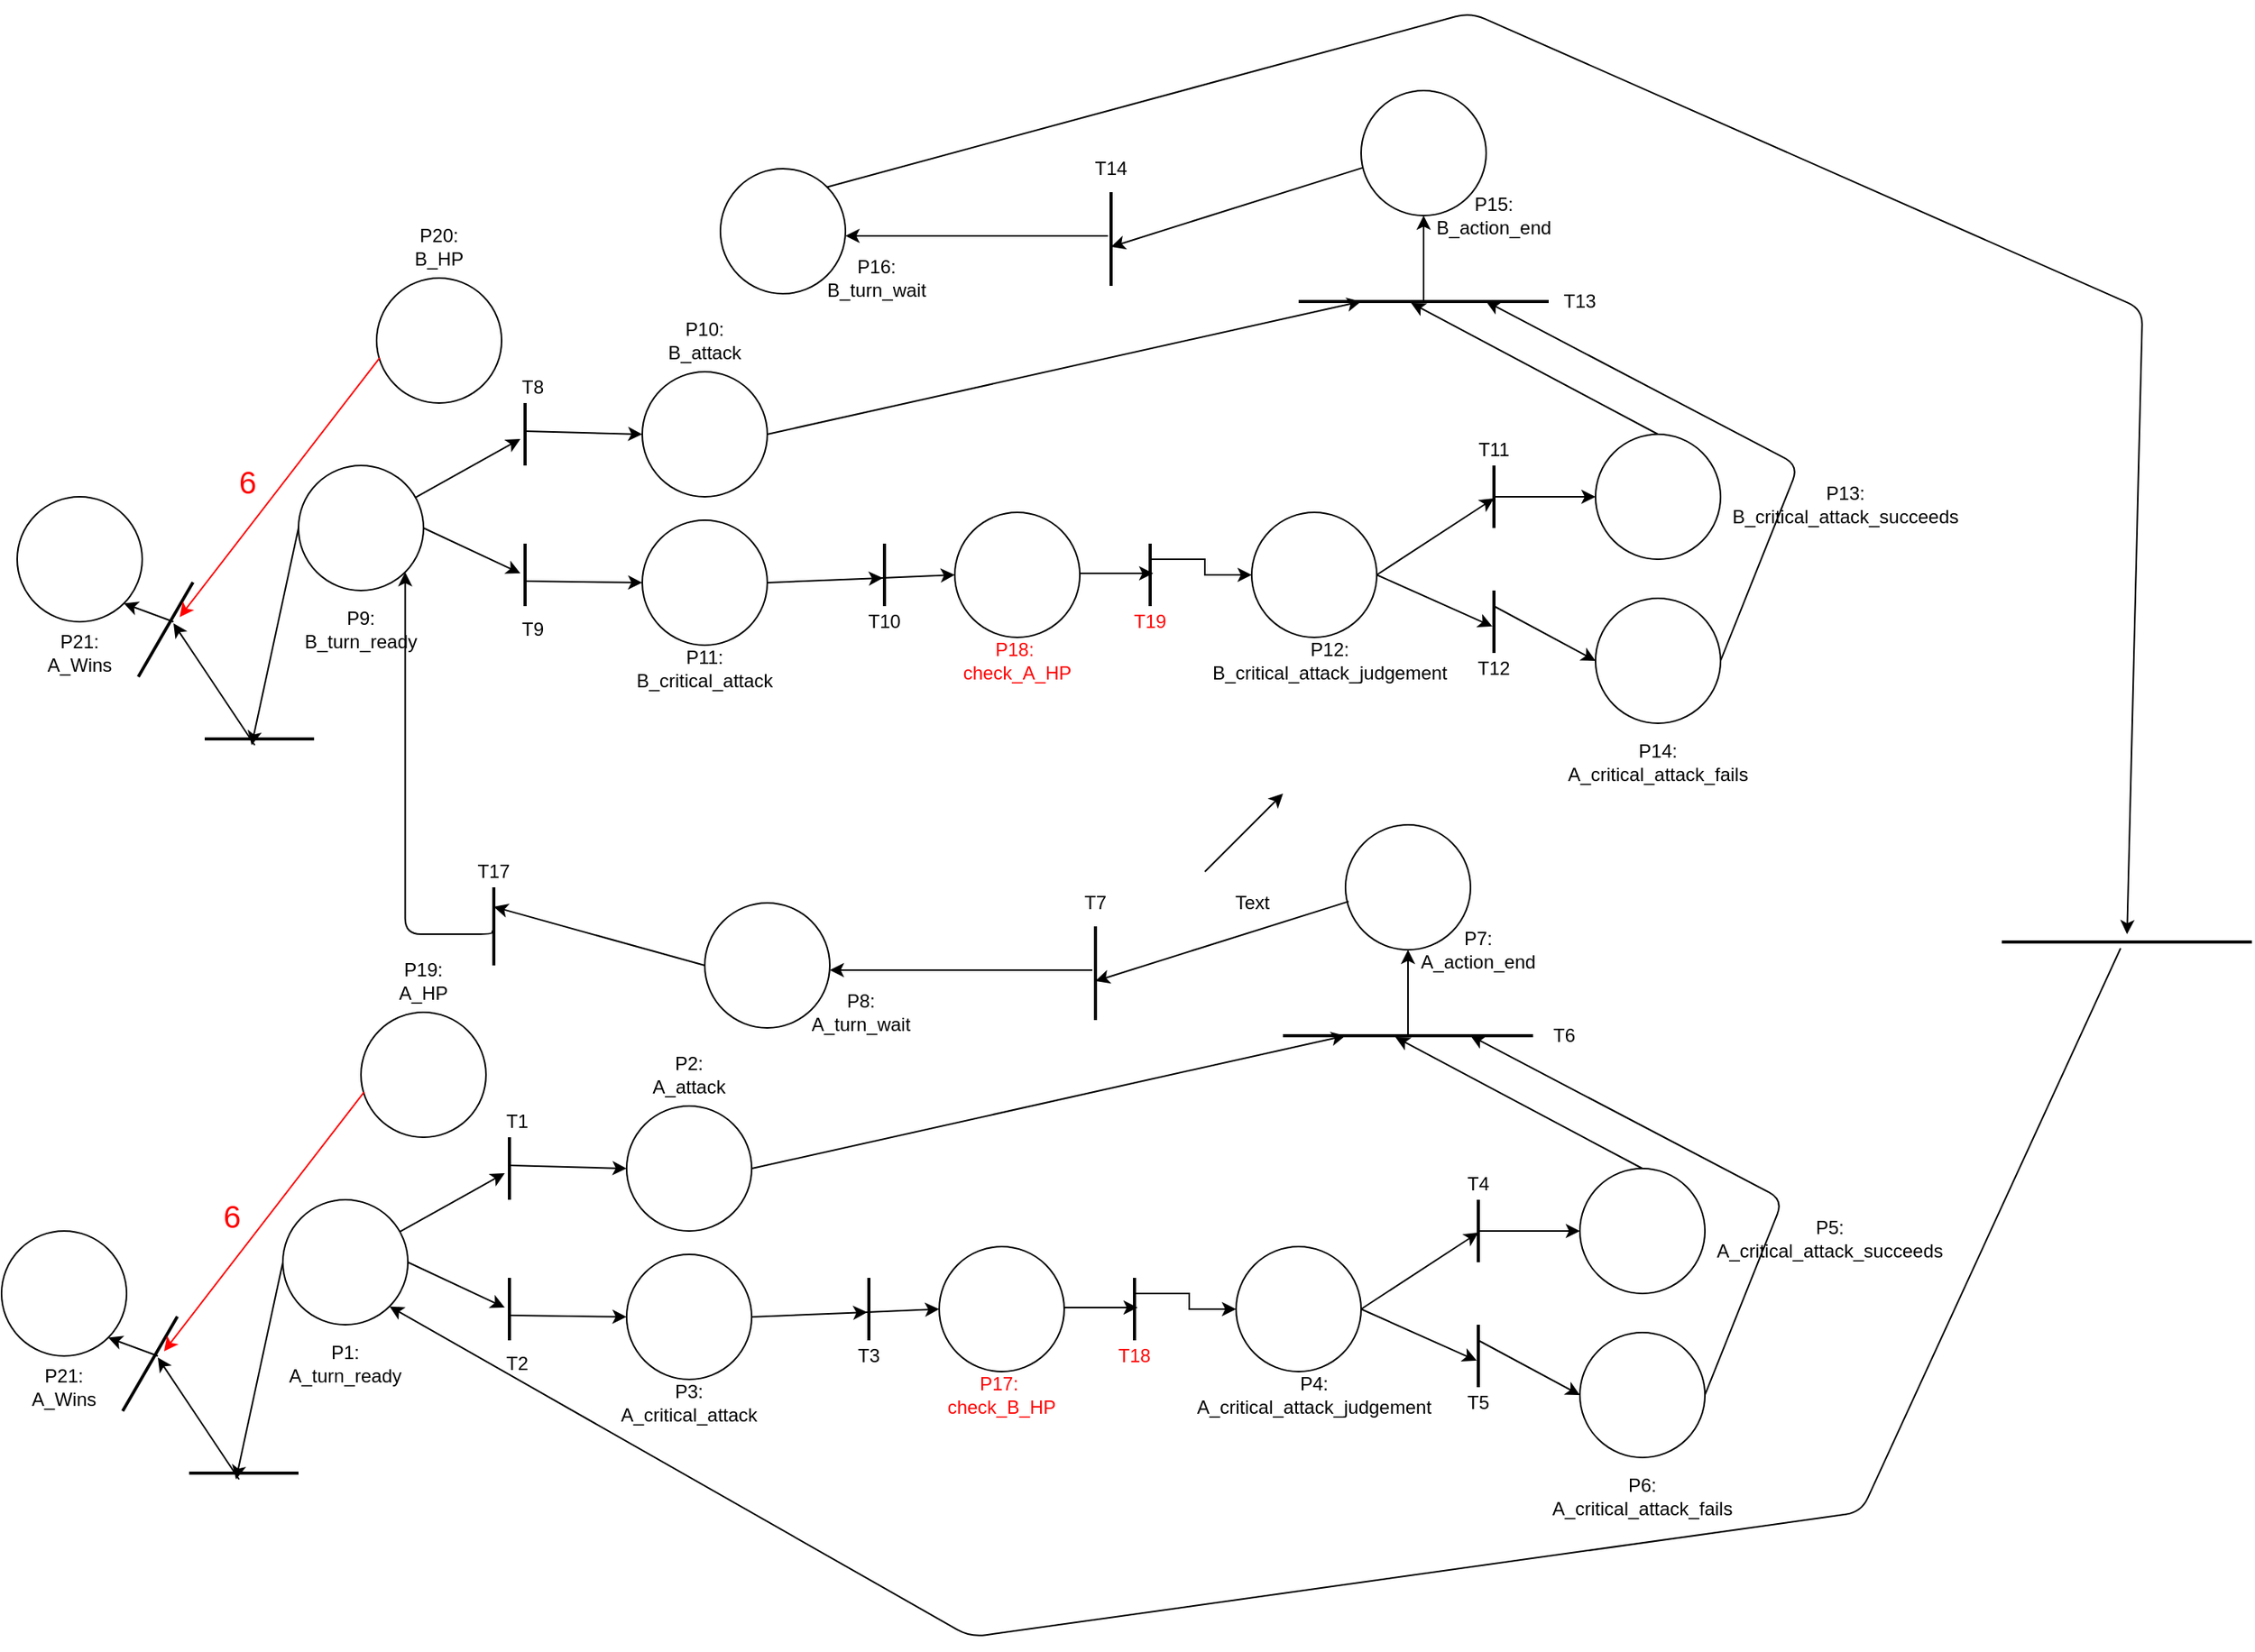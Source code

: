 <mxfile version="14.4.8" type="github">
  <diagram id="hrapu5nMpfRwX1OLdvwb" name="Page-1">
    <mxGraphModel dx="1992" dy="1326" grid="1" gridSize="10" guides="1" tooltips="1" connect="1" arrows="1" fold="1" page="1" pageScale="1" pageWidth="2339" pageHeight="3300" math="0" shadow="0">
      <root>
        <mxCell id="0" />
        <mxCell id="1" parent="0" />
        <mxCell id="FcauZY5X2lJRklO2oorI-25" value="" style="ellipse;whiteSpace=wrap;html=1;aspect=fixed;" vertex="1" parent="1">
          <mxGeometry x="200" y="780" width="80" height="80" as="geometry" />
        </mxCell>
        <mxCell id="FcauZY5X2lJRklO2oorI-29" value="" style="endArrow=classic;html=1;entryX=0.575;entryY=0.8;entryDx=0;entryDy=0;entryPerimeter=0;" edge="1" parent="1" source="FcauZY5X2lJRklO2oorI-25">
          <mxGeometry width="50" height="50" relative="1" as="geometry">
            <mxPoint x="420" y="850" as="sourcePoint" />
            <mxPoint x="342" y="763" as="targetPoint" />
          </mxGeometry>
        </mxCell>
        <mxCell id="FcauZY5X2lJRklO2oorI-31" value="" style="line;strokeWidth=2;direction=south;html=1;" vertex="1" parent="1">
          <mxGeometry x="340" y="830" width="10" height="40" as="geometry" />
        </mxCell>
        <mxCell id="FcauZY5X2lJRklO2oorI-32" value="" style="endArrow=classic;html=1;exitX=1;exitY=0.5;exitDx=0;exitDy=0;entryX=0.475;entryY=0.8;entryDx=0;entryDy=0;entryPerimeter=0;" edge="1" parent="1" source="FcauZY5X2lJRklO2oorI-25" target="FcauZY5X2lJRklO2oorI-31">
          <mxGeometry width="50" height="50" relative="1" as="geometry">
            <mxPoint x="420" y="850" as="sourcePoint" />
            <mxPoint x="470" y="800" as="targetPoint" />
          </mxGeometry>
        </mxCell>
        <mxCell id="FcauZY5X2lJRklO2oorI-35" value="" style="endArrow=classic;html=1;exitX=0;exitY=0.5;exitDx=0;exitDy=0;entryX=0.429;entryY=0.9;entryDx=0;entryDy=0;entryPerimeter=0;" edge="1" parent="1" source="FcauZY5X2lJRklO2oorI-25" target="FcauZY5X2lJRklO2oorI-36">
          <mxGeometry width="50" height="50" relative="1" as="geometry">
            <mxPoint x="280" y="850" as="sourcePoint" />
            <mxPoint x="120" y="920" as="targetPoint" />
          </mxGeometry>
        </mxCell>
        <mxCell id="FcauZY5X2lJRklO2oorI-36" value="" style="line;strokeWidth=2;html=1;" vertex="1" parent="1">
          <mxGeometry x="140" y="950" width="70" height="10" as="geometry" />
        </mxCell>
        <mxCell id="FcauZY5X2lJRklO2oorI-39" value="" style="line;strokeWidth=2;direction=south;html=1;" vertex="1" parent="1">
          <mxGeometry x="340" y="740" width="10" height="40" as="geometry" />
        </mxCell>
        <mxCell id="FcauZY5X2lJRklO2oorI-40" value="" style="ellipse;whiteSpace=wrap;html=1;aspect=fixed;" vertex="1" parent="1">
          <mxGeometry x="20" y="800" width="80" height="80" as="geometry" />
        </mxCell>
        <mxCell id="FcauZY5X2lJRklO2oorI-45" value="" style="line;strokeWidth=2;direction=south;html=1;rotation=30;" vertex="1" parent="1">
          <mxGeometry x="110" y="850" width="10" height="70" as="geometry" />
        </mxCell>
        <mxCell id="FcauZY5X2lJRklO2oorI-47" value="" style="endArrow=classic;html=1;entryX=0.415;entryY=0.267;entryDx=0;entryDy=0;entryPerimeter=0;exitX=0.457;exitY=0.9;exitDx=0;exitDy=0;exitPerimeter=0;" edge="1" parent="1" source="FcauZY5X2lJRklO2oorI-36" target="FcauZY5X2lJRklO2oorI-45">
          <mxGeometry width="50" height="50" relative="1" as="geometry">
            <mxPoint x="280" y="850" as="sourcePoint" />
            <mxPoint x="330" y="800" as="targetPoint" />
          </mxGeometry>
        </mxCell>
        <mxCell id="FcauZY5X2lJRklO2oorI-48" value="" style="endArrow=classic;html=1;entryX=1;entryY=1;entryDx=0;entryDy=0;" edge="1" parent="1" target="FcauZY5X2lJRklO2oorI-40">
          <mxGeometry width="50" height="50" relative="1" as="geometry">
            <mxPoint x="120" y="880" as="sourcePoint" />
            <mxPoint x="330" y="800" as="targetPoint" />
          </mxGeometry>
        </mxCell>
        <mxCell id="FcauZY5X2lJRklO2oorI-49" value="" style="ellipse;whiteSpace=wrap;html=1;aspect=fixed;" vertex="1" parent="1">
          <mxGeometry x="250" y="660" width="80" height="80" as="geometry" />
        </mxCell>
        <mxCell id="FcauZY5X2lJRklO2oorI-55" value="T2" style="text;html=1;strokeColor=none;fillColor=none;align=center;verticalAlign=middle;whiteSpace=wrap;rounded=0;" vertex="1" parent="1">
          <mxGeometry x="330" y="875" width="40" height="20" as="geometry" />
        </mxCell>
        <mxCell id="FcauZY5X2lJRklO2oorI-56" value="T1" style="text;html=1;strokeColor=none;fillColor=none;align=center;verticalAlign=middle;whiteSpace=wrap;rounded=0;" vertex="1" parent="1">
          <mxGeometry x="330" y="720" width="40" height="20" as="geometry" />
        </mxCell>
        <mxCell id="FcauZY5X2lJRklO2oorI-57" value="" style="endArrow=classic;html=1;entryX=0.337;entryY=0.121;entryDx=0;entryDy=0;entryPerimeter=0;exitX=0.025;exitY=0.638;exitDx=0;exitDy=0;exitPerimeter=0;fillColor=#f8cecc;strokeColor=#FF0000;" edge="1" parent="1" source="FcauZY5X2lJRklO2oorI-49" target="FcauZY5X2lJRklO2oorI-45">
          <mxGeometry width="50" height="50" relative="1" as="geometry">
            <mxPoint x="500" y="850" as="sourcePoint" />
            <mxPoint x="550" y="800" as="targetPoint" />
          </mxGeometry>
        </mxCell>
        <mxCell id="FcauZY5X2lJRklO2oorI-58" value="P1: A_turn_ready&lt;br&gt;" style="text;html=1;strokeColor=none;fillColor=none;align=center;verticalAlign=middle;whiteSpace=wrap;rounded=0;" vertex="1" parent="1">
          <mxGeometry x="220" y="875" width="40" height="20" as="geometry" />
        </mxCell>
        <mxCell id="FcauZY5X2lJRklO2oorI-59" value="P19: A_HP" style="text;html=1;strokeColor=none;fillColor=none;align=center;verticalAlign=middle;whiteSpace=wrap;rounded=0;" vertex="1" parent="1">
          <mxGeometry x="270" y="630" width="40" height="20" as="geometry" />
        </mxCell>
        <mxCell id="FcauZY5X2lJRklO2oorI-60" value="P21: A_Wins" style="text;html=1;strokeColor=none;fillColor=none;align=center;verticalAlign=middle;whiteSpace=wrap;rounded=0;" vertex="1" parent="1">
          <mxGeometry x="40" y="890" width="40" height="20" as="geometry" />
        </mxCell>
        <mxCell id="FcauZY5X2lJRklO2oorI-61" value="&lt;font&gt;&lt;font style=&quot;font-size: 20px&quot; color=&quot;#ff0000&quot;&gt;6&lt;/font&gt;&lt;br&gt;&lt;/font&gt;" style="text;html=1;strokeColor=none;fillColor=none;align=center;verticalAlign=middle;whiteSpace=wrap;rounded=0;" vertex="1" parent="1">
          <mxGeometry x="125" y="770" width="85" height="40" as="geometry" />
        </mxCell>
        <mxCell id="FcauZY5X2lJRklO2oorI-63" value="" style="ellipse;whiteSpace=wrap;html=1;aspect=fixed;" vertex="1" parent="1">
          <mxGeometry x="420" y="720" width="80" height="80" as="geometry" />
        </mxCell>
        <mxCell id="FcauZY5X2lJRklO2oorI-64" value="" style="endArrow=classic;html=1;exitX=0.45;exitY=0.5;exitDx=0;exitDy=0;exitPerimeter=0;entryX=0;entryY=0.5;entryDx=0;entryDy=0;" edge="1" parent="1" source="FcauZY5X2lJRklO2oorI-39" target="FcauZY5X2lJRklO2oorI-63">
          <mxGeometry width="50" height="50" relative="1" as="geometry">
            <mxPoint x="450" y="800" as="sourcePoint" />
            <mxPoint x="500" y="750" as="targetPoint" />
          </mxGeometry>
        </mxCell>
        <mxCell id="FcauZY5X2lJRklO2oorI-65" value="P2: A_attack" style="text;html=1;strokeColor=none;fillColor=none;align=center;verticalAlign=middle;whiteSpace=wrap;rounded=0;" vertex="1" parent="1">
          <mxGeometry x="440" y="690" width="40" height="20" as="geometry" />
        </mxCell>
        <mxCell id="FcauZY5X2lJRklO2oorI-66" value="" style="endArrow=classic;html=1;strokeColor=#000000;exitX=0.6;exitY=0.5;exitDx=0;exitDy=0;exitPerimeter=0;entryX=0;entryY=0.5;entryDx=0;entryDy=0;" edge="1" parent="1" source="FcauZY5X2lJRklO2oorI-31" target="FcauZY5X2lJRklO2oorI-68">
          <mxGeometry width="50" height="50" relative="1" as="geometry">
            <mxPoint x="349" y="853" as="sourcePoint" />
            <mxPoint x="450" y="853" as="targetPoint" />
          </mxGeometry>
        </mxCell>
        <mxCell id="FcauZY5X2lJRklO2oorI-68" value="" style="ellipse;whiteSpace=wrap;html=1;aspect=fixed;" vertex="1" parent="1">
          <mxGeometry x="420" y="815" width="80" height="80" as="geometry" />
        </mxCell>
        <mxCell id="FcauZY5X2lJRklO2oorI-69" value="P3: A_critical_attack" style="text;html=1;strokeColor=none;fillColor=none;align=center;verticalAlign=middle;whiteSpace=wrap;rounded=0;" vertex="1" parent="1">
          <mxGeometry x="440" y="900" width="40" height="20" as="geometry" />
        </mxCell>
        <mxCell id="FcauZY5X2lJRklO2oorI-70" value="" style="line;strokeWidth=2;direction=south;html=1;" vertex="1" parent="1">
          <mxGeometry x="570" y="830" width="10" height="40" as="geometry" />
        </mxCell>
        <mxCell id="FcauZY5X2lJRklO2oorI-79" style="edgeStyle=orthogonalEdgeStyle;rounded=0;orthogonalLoop=1;jettySize=auto;html=1;entryX=0;entryY=0.5;entryDx=0;entryDy=0;strokeColor=#000000;exitX=0.25;exitY=0.5;exitDx=0;exitDy=0;exitPerimeter=0;" edge="1" parent="1" source="FcauZY5X2lJRklO2oorI-71" target="FcauZY5X2lJRklO2oorI-83">
          <mxGeometry relative="1" as="geometry">
            <mxPoint x="748" y="852" as="sourcePoint" />
            <mxPoint x="804" y="852" as="targetPoint" />
          </mxGeometry>
        </mxCell>
        <mxCell id="FcauZY5X2lJRklO2oorI-71" value="" style="line;strokeWidth=2;direction=south;html=1;" vertex="1" parent="1">
          <mxGeometry x="740" y="830" width="10" height="40" as="geometry" />
        </mxCell>
        <mxCell id="FcauZY5X2lJRklO2oorI-73" value="" style="endArrow=classic;html=1;strokeColor=#000000;exitX=1;exitY=0.5;exitDx=0;exitDy=0;entryX=0.55;entryY=0.6;entryDx=0;entryDy=0;entryPerimeter=0;" edge="1" parent="1" source="FcauZY5X2lJRklO2oorI-68" target="FcauZY5X2lJRklO2oorI-70">
          <mxGeometry width="50" height="50" relative="1" as="geometry">
            <mxPoint x="355" y="864" as="sourcePoint" />
            <mxPoint x="577" y="850" as="targetPoint" />
          </mxGeometry>
        </mxCell>
        <mxCell id="FcauZY5X2lJRklO2oorI-74" value="T3" style="text;html=1;strokeColor=none;fillColor=none;align=center;verticalAlign=middle;whiteSpace=wrap;rounded=0;" vertex="1" parent="1">
          <mxGeometry x="555" y="870" width="40" height="20" as="geometry" />
        </mxCell>
        <mxCell id="FcauZY5X2lJRklO2oorI-75" value="" style="ellipse;whiteSpace=wrap;html=1;aspect=fixed;" vertex="1" parent="1">
          <mxGeometry x="620" y="810" width="80" height="80" as="geometry" />
        </mxCell>
        <mxCell id="FcauZY5X2lJRklO2oorI-76" value="" style="endArrow=classic;html=1;strokeColor=#000000;exitX=0.55;exitY=0.7;exitDx=0;exitDy=0;entryX=0;entryY=0.5;entryDx=0;entryDy=0;exitPerimeter=0;" edge="1" parent="1" source="FcauZY5X2lJRklO2oorI-70" target="FcauZY5X2lJRklO2oorI-75">
          <mxGeometry width="50" height="50" relative="1" as="geometry">
            <mxPoint x="510" y="865" as="sourcePoint" />
            <mxPoint x="584" y="862" as="targetPoint" />
          </mxGeometry>
        </mxCell>
        <mxCell id="FcauZY5X2lJRklO2oorI-77" value="" style="endArrow=classic;html=1;strokeColor=#000000;entryX=0.475;entryY=0.3;entryDx=0;entryDy=0;entryPerimeter=0;" edge="1" parent="1" target="FcauZY5X2lJRklO2oorI-71">
          <mxGeometry width="50" height="50" relative="1" as="geometry">
            <mxPoint x="700" y="849" as="sourcePoint" />
            <mxPoint x="620" y="860" as="targetPoint" />
          </mxGeometry>
        </mxCell>
        <mxCell id="FcauZY5X2lJRklO2oorI-81" value="&lt;font color=&quot;#ff0000&quot;&gt;T18&lt;/font&gt;" style="text;html=1;strokeColor=none;fillColor=none;align=center;verticalAlign=middle;whiteSpace=wrap;rounded=0;" vertex="1" parent="1">
          <mxGeometry x="725" y="870" width="40" height="20" as="geometry" />
        </mxCell>
        <mxCell id="FcauZY5X2lJRklO2oorI-82" value="&lt;font color=&quot;#ff0000&quot;&gt;P17:&amp;nbsp;&lt;br&gt;check_B_HP&lt;/font&gt;" style="text;html=1;strokeColor=none;fillColor=none;align=center;verticalAlign=middle;whiteSpace=wrap;rounded=0;" vertex="1" parent="1">
          <mxGeometry x="640" y="895" width="40" height="20" as="geometry" />
        </mxCell>
        <mxCell id="FcauZY5X2lJRklO2oorI-83" value="" style="ellipse;whiteSpace=wrap;html=1;aspect=fixed;" vertex="1" parent="1">
          <mxGeometry x="810" y="810" width="80" height="80" as="geometry" />
        </mxCell>
        <mxCell id="FcauZY5X2lJRklO2oorI-84" value="P4: A_critical_attack_judgement" style="text;html=1;strokeColor=none;fillColor=none;align=center;verticalAlign=middle;whiteSpace=wrap;rounded=0;" vertex="1" parent="1">
          <mxGeometry x="840" y="895" width="40" height="20" as="geometry" />
        </mxCell>
        <mxCell id="FcauZY5X2lJRklO2oorI-85" value="" style="ellipse;whiteSpace=wrap;html=1;aspect=fixed;" vertex="1" parent="1">
          <mxGeometry x="1030" y="865" width="80" height="80" as="geometry" />
        </mxCell>
        <mxCell id="FcauZY5X2lJRklO2oorI-86" value="" style="endArrow=classic;html=1;strokeColor=#000000;exitX=1;exitY=0.5;exitDx=0;exitDy=0;entryX=0.525;entryY=0.5;entryDx=0;entryDy=0;entryPerimeter=0;" edge="1" parent="1" source="FcauZY5X2lJRklO2oorI-83" target="FcauZY5X2lJRklO2oorI-89">
          <mxGeometry width="50" height="50" relative="1" as="geometry">
            <mxPoint x="950" y="740" as="sourcePoint" />
            <mxPoint x="960" y="800" as="targetPoint" />
          </mxGeometry>
        </mxCell>
        <mxCell id="FcauZY5X2lJRklO2oorI-87" value="" style="endArrow=classic;html=1;strokeColor=#000000;exitX=1;exitY=0.5;exitDx=0;exitDy=0;entryX=0.575;entryY=0.6;entryDx=0;entryDy=0;entryPerimeter=0;" edge="1" parent="1" source="FcauZY5X2lJRklO2oorI-83" target="FcauZY5X2lJRklO2oorI-90">
          <mxGeometry width="50" height="50" relative="1" as="geometry">
            <mxPoint x="900" y="860" as="sourcePoint" />
            <mxPoint x="960" y="880" as="targetPoint" />
          </mxGeometry>
        </mxCell>
        <mxCell id="FcauZY5X2lJRklO2oorI-88" value="" style="ellipse;whiteSpace=wrap;html=1;aspect=fixed;" vertex="1" parent="1">
          <mxGeometry x="1030" y="760" width="80" height="80" as="geometry" />
        </mxCell>
        <mxCell id="FcauZY5X2lJRklO2oorI-89" value="" style="line;strokeWidth=2;direction=south;html=1;" vertex="1" parent="1">
          <mxGeometry x="960" y="780" width="10" height="40" as="geometry" />
        </mxCell>
        <mxCell id="FcauZY5X2lJRklO2oorI-90" value="" style="line;strokeWidth=2;direction=south;html=1;" vertex="1" parent="1">
          <mxGeometry x="960" y="860" width="10" height="40" as="geometry" />
        </mxCell>
        <mxCell id="FcauZY5X2lJRklO2oorI-91" value="T5" style="text;html=1;strokeColor=none;fillColor=none;align=center;verticalAlign=middle;whiteSpace=wrap;rounded=0;" vertex="1" parent="1">
          <mxGeometry x="945" y="900" width="40" height="20" as="geometry" />
        </mxCell>
        <mxCell id="FcauZY5X2lJRklO2oorI-92" value="T4" style="text;html=1;strokeColor=none;fillColor=none;align=center;verticalAlign=middle;whiteSpace=wrap;rounded=0;" vertex="1" parent="1">
          <mxGeometry x="945" y="760" width="40" height="20" as="geometry" />
        </mxCell>
        <mxCell id="FcauZY5X2lJRklO2oorI-93" value="" style="endArrow=classic;html=1;strokeColor=#000000;entryX=0;entryY=0.5;entryDx=0;entryDy=0;exitX=0.5;exitY=0.6;exitDx=0;exitDy=0;exitPerimeter=0;" edge="1" parent="1" source="FcauZY5X2lJRklO2oorI-89" target="FcauZY5X2lJRklO2oorI-88">
          <mxGeometry width="50" height="50" relative="1" as="geometry">
            <mxPoint x="967" y="800" as="sourcePoint" />
            <mxPoint x="975" y="811" as="targetPoint" />
          </mxGeometry>
        </mxCell>
        <mxCell id="FcauZY5X2lJRklO2oorI-94" value="" style="endArrow=classic;html=1;strokeColor=#000000;entryX=0;entryY=0.5;entryDx=0;entryDy=0;exitX=0.25;exitY=0.5;exitDx=0;exitDy=0;exitPerimeter=0;" edge="1" parent="1" source="FcauZY5X2lJRklO2oorI-90" target="FcauZY5X2lJRklO2oorI-85">
          <mxGeometry width="50" height="50" relative="1" as="geometry">
            <mxPoint x="974" y="810" as="sourcePoint" />
            <mxPoint x="1040" y="810" as="targetPoint" />
          </mxGeometry>
        </mxCell>
        <mxCell id="FcauZY5X2lJRklO2oorI-96" value="P5: A_critical_attack_succeeds&lt;br&gt;" style="text;html=1;strokeColor=none;fillColor=none;align=center;verticalAlign=middle;whiteSpace=wrap;rounded=0;" vertex="1" parent="1">
          <mxGeometry x="1170" y="795" width="40" height="20" as="geometry" />
        </mxCell>
        <mxCell id="FcauZY5X2lJRklO2oorI-97" value="P6: A_critical_attack_fails" style="text;html=1;strokeColor=none;fillColor=none;align=center;verticalAlign=middle;whiteSpace=wrap;rounded=0;" vertex="1" parent="1">
          <mxGeometry x="1050" y="960" width="40" height="20" as="geometry" />
        </mxCell>
        <mxCell id="FcauZY5X2lJRklO2oorI-98" value="" style="endArrow=classic;html=1;strokeColor=#000000;exitX=1;exitY=0.5;exitDx=0;exitDy=0;entryX=0.25;entryY=0.5;entryDx=0;entryDy=0;entryPerimeter=0;" edge="1" parent="1" source="FcauZY5X2lJRklO2oorI-63" target="FcauZY5X2lJRklO2oorI-104">
          <mxGeometry width="50" height="50" relative="1" as="geometry">
            <mxPoint x="730" y="750" as="sourcePoint" />
            <mxPoint x="880" y="680" as="targetPoint" />
          </mxGeometry>
        </mxCell>
        <mxCell id="FcauZY5X2lJRklO2oorI-101" value="" style="endArrow=classic;html=1;strokeColor=#000000;exitX=0.5;exitY=0;exitDx=0;exitDy=0;entryX=0.45;entryY=0.6;entryDx=0;entryDy=0;entryPerimeter=0;" edge="1" parent="1" source="FcauZY5X2lJRklO2oorI-88" target="FcauZY5X2lJRklO2oorI-104">
          <mxGeometry width="50" height="50" relative="1" as="geometry">
            <mxPoint x="1010" y="660" as="sourcePoint" />
            <mxPoint x="890" y="680" as="targetPoint" />
          </mxGeometry>
        </mxCell>
        <mxCell id="FcauZY5X2lJRklO2oorI-103" value="" style="endArrow=classic;html=1;strokeColor=#000000;exitX=1;exitY=0.5;exitDx=0;exitDy=0;entryX=0.75;entryY=0.5;entryDx=0;entryDy=0;entryPerimeter=0;" edge="1" parent="1" source="FcauZY5X2lJRklO2oorI-85" target="FcauZY5X2lJRklO2oorI-104">
          <mxGeometry width="50" height="50" relative="1" as="geometry">
            <mxPoint x="1010" y="660" as="sourcePoint" />
            <mxPoint x="960" y="680" as="targetPoint" />
            <Array as="points">
              <mxPoint x="1160" y="780" />
            </Array>
          </mxGeometry>
        </mxCell>
        <mxCell id="FcauZY5X2lJRklO2oorI-104" value="" style="line;strokeWidth=2;html=1;" vertex="1" parent="1">
          <mxGeometry x="840" y="670" width="160" height="10" as="geometry" />
        </mxCell>
        <mxCell id="FcauZY5X2lJRklO2oorI-105" value="T6" style="text;html=1;strokeColor=none;fillColor=none;align=center;verticalAlign=middle;whiteSpace=wrap;rounded=0;" vertex="1" parent="1">
          <mxGeometry x="1000" y="665" width="40" height="20" as="geometry" />
        </mxCell>
        <mxCell id="FcauZY5X2lJRklO2oorI-106" value="" style="edgeStyle=elbowEdgeStyle;elbow=vertical;endArrow=classic;html=1;strokeColor=#000000;exitX=0.5;exitY=0.5;exitDx=0;exitDy=0;exitPerimeter=0;entryX=0.5;entryY=1;entryDx=0;entryDy=0;" edge="1" parent="1" source="FcauZY5X2lJRklO2oorI-104" target="FcauZY5X2lJRklO2oorI-108">
          <mxGeometry width="50" height="50" relative="1" as="geometry">
            <mxPoint x="920" y="665" as="sourcePoint" />
            <mxPoint x="860" y="603" as="targetPoint" />
          </mxGeometry>
        </mxCell>
        <mxCell id="FcauZY5X2lJRklO2oorI-108" value="" style="ellipse;whiteSpace=wrap;html=1;aspect=fixed;" vertex="1" parent="1">
          <mxGeometry x="880" y="540" width="80" height="80" as="geometry" />
        </mxCell>
        <mxCell id="FcauZY5X2lJRklO2oorI-109" value="P7: A_action_end&lt;br&gt;" style="text;html=1;strokeColor=none;fillColor=none;align=center;verticalAlign=middle;whiteSpace=wrap;rounded=0;" vertex="1" parent="1">
          <mxGeometry x="945" y="610" width="40" height="20" as="geometry" />
        </mxCell>
        <mxCell id="FcauZY5X2lJRklO2oorI-112" value="" style="endArrow=classic;html=1;strokeColor=#000000;exitX=0.025;exitY=0.613;exitDx=0;exitDy=0;exitPerimeter=0;" edge="1" parent="1" source="FcauZY5X2lJRklO2oorI-108">
          <mxGeometry width="50" height="50" relative="1" as="geometry">
            <mxPoint x="510" y="770" as="sourcePoint" />
            <mxPoint x="720" y="640" as="targetPoint" />
          </mxGeometry>
        </mxCell>
        <mxCell id="FcauZY5X2lJRklO2oorI-113" value="" style="line;strokeWidth=2;html=1;rotation=-90;" vertex="1" parent="1">
          <mxGeometry x="690" y="630" width="60" height="10" as="geometry" />
        </mxCell>
        <mxCell id="FcauZY5X2lJRklO2oorI-114" value="T7" style="text;html=1;strokeColor=none;fillColor=none;align=center;verticalAlign=middle;whiteSpace=wrap;rounded=0;" vertex="1" parent="1">
          <mxGeometry x="700" y="580" width="40" height="20" as="geometry" />
        </mxCell>
        <mxCell id="FcauZY5X2lJRklO2oorI-116" value="" style="endArrow=classic;html=1;strokeColor=#000000;exitX=0.533;exitY=0.3;exitDx=0;exitDy=0;exitPerimeter=0;" edge="1" parent="1" source="FcauZY5X2lJRklO2oorI-113">
          <mxGeometry width="50" height="50" relative="1" as="geometry">
            <mxPoint x="892" y="599.04" as="sourcePoint" />
            <mxPoint x="550" y="633" as="targetPoint" />
          </mxGeometry>
        </mxCell>
        <mxCell id="FcauZY5X2lJRklO2oorI-117" value="" style="ellipse;whiteSpace=wrap;html=1;aspect=fixed;" vertex="1" parent="1">
          <mxGeometry x="470" y="590" width="80" height="80" as="geometry" />
        </mxCell>
        <mxCell id="FcauZY5X2lJRklO2oorI-118" value="P8: A_turn_wait" style="text;html=1;strokeColor=none;fillColor=none;align=center;verticalAlign=middle;whiteSpace=wrap;rounded=0;" vertex="1" parent="1">
          <mxGeometry x="550" y="650" width="40" height="20" as="geometry" />
        </mxCell>
        <mxCell id="FcauZY5X2lJRklO2oorI-119" value="" style="ellipse;whiteSpace=wrap;html=1;aspect=fixed;" vertex="1" parent="1">
          <mxGeometry x="210" y="310" width="80" height="80" as="geometry" />
        </mxCell>
        <mxCell id="FcauZY5X2lJRklO2oorI-120" value="" style="endArrow=classic;html=1;entryX=0.575;entryY=0.8;entryDx=0;entryDy=0;entryPerimeter=0;" edge="1" parent="1" source="FcauZY5X2lJRklO2oorI-119">
          <mxGeometry width="50" height="50" relative="1" as="geometry">
            <mxPoint x="430" y="380" as="sourcePoint" />
            <mxPoint x="352" y="293" as="targetPoint" />
          </mxGeometry>
        </mxCell>
        <mxCell id="FcauZY5X2lJRklO2oorI-121" value="" style="line;strokeWidth=2;direction=south;html=1;" vertex="1" parent="1">
          <mxGeometry x="350" y="360" width="10" height="40" as="geometry" />
        </mxCell>
        <mxCell id="FcauZY5X2lJRklO2oorI-122" value="" style="endArrow=classic;html=1;exitX=1;exitY=0.5;exitDx=0;exitDy=0;entryX=0.475;entryY=0.8;entryDx=0;entryDy=0;entryPerimeter=0;" edge="1" parent="1" source="FcauZY5X2lJRklO2oorI-119" target="FcauZY5X2lJRklO2oorI-121">
          <mxGeometry width="50" height="50" relative="1" as="geometry">
            <mxPoint x="430" y="380" as="sourcePoint" />
            <mxPoint x="480" y="330" as="targetPoint" />
          </mxGeometry>
        </mxCell>
        <mxCell id="FcauZY5X2lJRklO2oorI-123" value="" style="endArrow=classic;html=1;exitX=0;exitY=0.5;exitDx=0;exitDy=0;entryX=0.429;entryY=0.9;entryDx=0;entryDy=0;entryPerimeter=0;" edge="1" parent="1" source="FcauZY5X2lJRklO2oorI-119" target="FcauZY5X2lJRklO2oorI-124">
          <mxGeometry width="50" height="50" relative="1" as="geometry">
            <mxPoint x="290" y="380" as="sourcePoint" />
            <mxPoint x="130" y="450" as="targetPoint" />
          </mxGeometry>
        </mxCell>
        <mxCell id="FcauZY5X2lJRklO2oorI-124" value="" style="line;strokeWidth=2;html=1;" vertex="1" parent="1">
          <mxGeometry x="150" y="480" width="70" height="10" as="geometry" />
        </mxCell>
        <mxCell id="FcauZY5X2lJRklO2oorI-125" value="" style="line;strokeWidth=2;direction=south;html=1;" vertex="1" parent="1">
          <mxGeometry x="350" y="270" width="10" height="40" as="geometry" />
        </mxCell>
        <mxCell id="FcauZY5X2lJRklO2oorI-126" value="" style="ellipse;whiteSpace=wrap;html=1;aspect=fixed;" vertex="1" parent="1">
          <mxGeometry x="30" y="330" width="80" height="80" as="geometry" />
        </mxCell>
        <mxCell id="FcauZY5X2lJRklO2oorI-127" value="" style="line;strokeWidth=2;direction=south;html=1;rotation=30;" vertex="1" parent="1">
          <mxGeometry x="120" y="380" width="10" height="70" as="geometry" />
        </mxCell>
        <mxCell id="FcauZY5X2lJRklO2oorI-128" value="" style="endArrow=classic;html=1;entryX=0.415;entryY=0.267;entryDx=0;entryDy=0;entryPerimeter=0;exitX=0.457;exitY=0.9;exitDx=0;exitDy=0;exitPerimeter=0;" edge="1" parent="1" source="FcauZY5X2lJRklO2oorI-124" target="FcauZY5X2lJRklO2oorI-127">
          <mxGeometry width="50" height="50" relative="1" as="geometry">
            <mxPoint x="290" y="380" as="sourcePoint" />
            <mxPoint x="340" y="330" as="targetPoint" />
          </mxGeometry>
        </mxCell>
        <mxCell id="FcauZY5X2lJRklO2oorI-129" value="" style="endArrow=classic;html=1;entryX=1;entryY=1;entryDx=0;entryDy=0;" edge="1" parent="1" target="FcauZY5X2lJRklO2oorI-126">
          <mxGeometry width="50" height="50" relative="1" as="geometry">
            <mxPoint x="130" y="410" as="sourcePoint" />
            <mxPoint x="340" y="330" as="targetPoint" />
          </mxGeometry>
        </mxCell>
        <mxCell id="FcauZY5X2lJRklO2oorI-130" value="" style="ellipse;whiteSpace=wrap;html=1;aspect=fixed;" vertex="1" parent="1">
          <mxGeometry x="260" y="190" width="80" height="80" as="geometry" />
        </mxCell>
        <mxCell id="FcauZY5X2lJRklO2oorI-131" value="T9" style="text;html=1;strokeColor=none;fillColor=none;align=center;verticalAlign=middle;whiteSpace=wrap;rounded=0;" vertex="1" parent="1">
          <mxGeometry x="340" y="405" width="40" height="20" as="geometry" />
        </mxCell>
        <mxCell id="FcauZY5X2lJRklO2oorI-132" value="T8" style="text;html=1;strokeColor=none;fillColor=none;align=center;verticalAlign=middle;whiteSpace=wrap;rounded=0;" vertex="1" parent="1">
          <mxGeometry x="340" y="250" width="40" height="20" as="geometry" />
        </mxCell>
        <mxCell id="FcauZY5X2lJRklO2oorI-133" value="" style="endArrow=classic;html=1;entryX=0.337;entryY=0.121;entryDx=0;entryDy=0;entryPerimeter=0;exitX=0.025;exitY=0.638;exitDx=0;exitDy=0;exitPerimeter=0;fillColor=#f8cecc;strokeColor=#FF0000;" edge="1" parent="1" source="FcauZY5X2lJRklO2oorI-130" target="FcauZY5X2lJRklO2oorI-127">
          <mxGeometry width="50" height="50" relative="1" as="geometry">
            <mxPoint x="510" y="380" as="sourcePoint" />
            <mxPoint x="560" y="330" as="targetPoint" />
          </mxGeometry>
        </mxCell>
        <mxCell id="FcauZY5X2lJRklO2oorI-134" value="P9: B_turn_ready" style="text;html=1;strokeColor=none;fillColor=none;align=center;verticalAlign=middle;whiteSpace=wrap;rounded=0;" vertex="1" parent="1">
          <mxGeometry x="230" y="405" width="40" height="20" as="geometry" />
        </mxCell>
        <mxCell id="FcauZY5X2lJRklO2oorI-135" value="P20: B_HP" style="text;html=1;strokeColor=none;fillColor=none;align=center;verticalAlign=middle;whiteSpace=wrap;rounded=0;" vertex="1" parent="1">
          <mxGeometry x="280" y="160" width="40" height="20" as="geometry" />
        </mxCell>
        <mxCell id="FcauZY5X2lJRklO2oorI-136" value="P21: A_Wins" style="text;html=1;strokeColor=none;fillColor=none;align=center;verticalAlign=middle;whiteSpace=wrap;rounded=0;" vertex="1" parent="1">
          <mxGeometry x="50" y="420" width="40" height="20" as="geometry" />
        </mxCell>
        <mxCell id="FcauZY5X2lJRklO2oorI-137" value="&lt;font&gt;&lt;font style=&quot;font-size: 20px&quot; color=&quot;#ff0000&quot;&gt;6&lt;/font&gt;&lt;br&gt;&lt;/font&gt;" style="text;html=1;strokeColor=none;fillColor=none;align=center;verticalAlign=middle;whiteSpace=wrap;rounded=0;" vertex="1" parent="1">
          <mxGeometry x="135" y="300" width="85" height="40" as="geometry" />
        </mxCell>
        <mxCell id="FcauZY5X2lJRklO2oorI-138" value="" style="ellipse;whiteSpace=wrap;html=1;aspect=fixed;" vertex="1" parent="1">
          <mxGeometry x="430" y="250" width="80" height="80" as="geometry" />
        </mxCell>
        <mxCell id="FcauZY5X2lJRklO2oorI-139" value="" style="endArrow=classic;html=1;exitX=0.45;exitY=0.5;exitDx=0;exitDy=0;exitPerimeter=0;entryX=0;entryY=0.5;entryDx=0;entryDy=0;" edge="1" parent="1" source="FcauZY5X2lJRklO2oorI-125" target="FcauZY5X2lJRklO2oorI-138">
          <mxGeometry width="50" height="50" relative="1" as="geometry">
            <mxPoint x="460" y="330" as="sourcePoint" />
            <mxPoint x="510" y="280" as="targetPoint" />
          </mxGeometry>
        </mxCell>
        <mxCell id="FcauZY5X2lJRklO2oorI-140" value="P10: B_attack" style="text;html=1;strokeColor=none;fillColor=none;align=center;verticalAlign=middle;whiteSpace=wrap;rounded=0;" vertex="1" parent="1">
          <mxGeometry x="450" y="220" width="40" height="20" as="geometry" />
        </mxCell>
        <mxCell id="FcauZY5X2lJRklO2oorI-141" value="" style="endArrow=classic;html=1;strokeColor=#000000;exitX=0.6;exitY=0.5;exitDx=0;exitDy=0;exitPerimeter=0;entryX=0;entryY=0.5;entryDx=0;entryDy=0;" edge="1" parent="1" source="FcauZY5X2lJRklO2oorI-121" target="FcauZY5X2lJRklO2oorI-142">
          <mxGeometry width="50" height="50" relative="1" as="geometry">
            <mxPoint x="359" y="383" as="sourcePoint" />
            <mxPoint x="460" y="383" as="targetPoint" />
          </mxGeometry>
        </mxCell>
        <mxCell id="FcauZY5X2lJRklO2oorI-142" value="" style="ellipse;whiteSpace=wrap;html=1;aspect=fixed;" vertex="1" parent="1">
          <mxGeometry x="430" y="345" width="80" height="80" as="geometry" />
        </mxCell>
        <mxCell id="FcauZY5X2lJRklO2oorI-143" value="P11: B_critical_attack" style="text;html=1;strokeColor=none;fillColor=none;align=center;verticalAlign=middle;whiteSpace=wrap;rounded=0;" vertex="1" parent="1">
          <mxGeometry x="450" y="430" width="40" height="20" as="geometry" />
        </mxCell>
        <mxCell id="FcauZY5X2lJRklO2oorI-144" value="" style="line;strokeWidth=2;direction=south;html=1;" vertex="1" parent="1">
          <mxGeometry x="580" y="360" width="10" height="40" as="geometry" />
        </mxCell>
        <mxCell id="FcauZY5X2lJRklO2oorI-145" style="edgeStyle=orthogonalEdgeStyle;rounded=0;orthogonalLoop=1;jettySize=auto;html=1;entryX=0;entryY=0.5;entryDx=0;entryDy=0;strokeColor=#000000;exitX=0.25;exitY=0.5;exitDx=0;exitDy=0;exitPerimeter=0;" edge="1" parent="1" source="FcauZY5X2lJRklO2oorI-146" target="FcauZY5X2lJRklO2oorI-154">
          <mxGeometry relative="1" as="geometry">
            <mxPoint x="758" y="382" as="sourcePoint" />
            <mxPoint x="814" y="382" as="targetPoint" />
          </mxGeometry>
        </mxCell>
        <mxCell id="FcauZY5X2lJRklO2oorI-146" value="" style="line;strokeWidth=2;direction=south;html=1;" vertex="1" parent="1">
          <mxGeometry x="750" y="360" width="10" height="40" as="geometry" />
        </mxCell>
        <mxCell id="FcauZY5X2lJRklO2oorI-147" value="" style="endArrow=classic;html=1;strokeColor=#000000;exitX=1;exitY=0.5;exitDx=0;exitDy=0;entryX=0.55;entryY=0.6;entryDx=0;entryDy=0;entryPerimeter=0;" edge="1" parent="1" source="FcauZY5X2lJRklO2oorI-142" target="FcauZY5X2lJRklO2oorI-144">
          <mxGeometry width="50" height="50" relative="1" as="geometry">
            <mxPoint x="365" y="394" as="sourcePoint" />
            <mxPoint x="587" y="380" as="targetPoint" />
          </mxGeometry>
        </mxCell>
        <mxCell id="FcauZY5X2lJRklO2oorI-148" value="T10" style="text;html=1;strokeColor=none;fillColor=none;align=center;verticalAlign=middle;whiteSpace=wrap;rounded=0;" vertex="1" parent="1">
          <mxGeometry x="565" y="400" width="40" height="20" as="geometry" />
        </mxCell>
        <mxCell id="FcauZY5X2lJRklO2oorI-149" value="" style="ellipse;whiteSpace=wrap;html=1;aspect=fixed;" vertex="1" parent="1">
          <mxGeometry x="630" y="340" width="80" height="80" as="geometry" />
        </mxCell>
        <mxCell id="FcauZY5X2lJRklO2oorI-150" value="" style="endArrow=classic;html=1;strokeColor=#000000;exitX=0.55;exitY=0.7;exitDx=0;exitDy=0;entryX=0;entryY=0.5;entryDx=0;entryDy=0;exitPerimeter=0;" edge="1" parent="1" source="FcauZY5X2lJRklO2oorI-144" target="FcauZY5X2lJRklO2oorI-149">
          <mxGeometry width="50" height="50" relative="1" as="geometry">
            <mxPoint x="520" y="395" as="sourcePoint" />
            <mxPoint x="594" y="392" as="targetPoint" />
          </mxGeometry>
        </mxCell>
        <mxCell id="FcauZY5X2lJRklO2oorI-151" value="" style="endArrow=classic;html=1;strokeColor=#000000;entryX=0.475;entryY=0.3;entryDx=0;entryDy=0;entryPerimeter=0;" edge="1" parent="1" target="FcauZY5X2lJRklO2oorI-146">
          <mxGeometry width="50" height="50" relative="1" as="geometry">
            <mxPoint x="710" y="379" as="sourcePoint" />
            <mxPoint x="630" y="390" as="targetPoint" />
          </mxGeometry>
        </mxCell>
        <mxCell id="FcauZY5X2lJRklO2oorI-152" value="&lt;font color=&quot;#ff0000&quot;&gt;T19&lt;/font&gt;" style="text;html=1;strokeColor=none;fillColor=none;align=center;verticalAlign=middle;whiteSpace=wrap;rounded=0;" vertex="1" parent="1">
          <mxGeometry x="735" y="400" width="40" height="20" as="geometry" />
        </mxCell>
        <mxCell id="FcauZY5X2lJRklO2oorI-153" value="&lt;font color=&quot;#ff0000&quot;&gt;P18:&amp;nbsp;&lt;br&gt;check_A_HP&lt;/font&gt;" style="text;html=1;strokeColor=none;fillColor=none;align=center;verticalAlign=middle;whiteSpace=wrap;rounded=0;" vertex="1" parent="1">
          <mxGeometry x="650" y="425" width="40" height="20" as="geometry" />
        </mxCell>
        <mxCell id="FcauZY5X2lJRklO2oorI-154" value="" style="ellipse;whiteSpace=wrap;html=1;aspect=fixed;" vertex="1" parent="1">
          <mxGeometry x="820" y="340" width="80" height="80" as="geometry" />
        </mxCell>
        <mxCell id="FcauZY5X2lJRklO2oorI-155" value="P12: B_critical_attack_judgement" style="text;html=1;strokeColor=none;fillColor=none;align=center;verticalAlign=middle;whiteSpace=wrap;rounded=0;" vertex="1" parent="1">
          <mxGeometry x="850" y="425" width="40" height="20" as="geometry" />
        </mxCell>
        <mxCell id="FcauZY5X2lJRklO2oorI-156" value="" style="ellipse;whiteSpace=wrap;html=1;aspect=fixed;" vertex="1" parent="1">
          <mxGeometry x="1040" y="395" width="80" height="80" as="geometry" />
        </mxCell>
        <mxCell id="FcauZY5X2lJRklO2oorI-157" value="" style="endArrow=classic;html=1;strokeColor=#000000;exitX=1;exitY=0.5;exitDx=0;exitDy=0;entryX=0.525;entryY=0.5;entryDx=0;entryDy=0;entryPerimeter=0;" edge="1" parent="1" source="FcauZY5X2lJRklO2oorI-154" target="FcauZY5X2lJRklO2oorI-160">
          <mxGeometry width="50" height="50" relative="1" as="geometry">
            <mxPoint x="960" y="270" as="sourcePoint" />
            <mxPoint x="970" y="330" as="targetPoint" />
          </mxGeometry>
        </mxCell>
        <mxCell id="FcauZY5X2lJRklO2oorI-158" value="" style="endArrow=classic;html=1;strokeColor=#000000;exitX=1;exitY=0.5;exitDx=0;exitDy=0;entryX=0.575;entryY=0.6;entryDx=0;entryDy=0;entryPerimeter=0;" edge="1" parent="1" source="FcauZY5X2lJRklO2oorI-154" target="FcauZY5X2lJRklO2oorI-161">
          <mxGeometry width="50" height="50" relative="1" as="geometry">
            <mxPoint x="910" y="390" as="sourcePoint" />
            <mxPoint x="970" y="410" as="targetPoint" />
          </mxGeometry>
        </mxCell>
        <mxCell id="FcauZY5X2lJRklO2oorI-159" value="" style="ellipse;whiteSpace=wrap;html=1;aspect=fixed;" vertex="1" parent="1">
          <mxGeometry x="1040" y="290" width="80" height="80" as="geometry" />
        </mxCell>
        <mxCell id="FcauZY5X2lJRklO2oorI-160" value="" style="line;strokeWidth=2;direction=south;html=1;" vertex="1" parent="1">
          <mxGeometry x="970" y="310" width="10" height="40" as="geometry" />
        </mxCell>
        <mxCell id="FcauZY5X2lJRklO2oorI-161" value="" style="line;strokeWidth=2;direction=south;html=1;" vertex="1" parent="1">
          <mxGeometry x="970" y="390" width="10" height="40" as="geometry" />
        </mxCell>
        <mxCell id="FcauZY5X2lJRklO2oorI-162" value="T12" style="text;html=1;strokeColor=none;fillColor=none;align=center;verticalAlign=middle;whiteSpace=wrap;rounded=0;" vertex="1" parent="1">
          <mxGeometry x="955" y="430" width="40" height="20" as="geometry" />
        </mxCell>
        <mxCell id="FcauZY5X2lJRklO2oorI-163" value="T11" style="text;html=1;strokeColor=none;fillColor=none;align=center;verticalAlign=middle;whiteSpace=wrap;rounded=0;" vertex="1" parent="1">
          <mxGeometry x="955" y="290" width="40" height="20" as="geometry" />
        </mxCell>
        <mxCell id="FcauZY5X2lJRklO2oorI-164" value="" style="endArrow=classic;html=1;strokeColor=#000000;entryX=0;entryY=0.5;entryDx=0;entryDy=0;exitX=0.5;exitY=0.6;exitDx=0;exitDy=0;exitPerimeter=0;" edge="1" parent="1" source="FcauZY5X2lJRklO2oorI-160" target="FcauZY5X2lJRklO2oorI-159">
          <mxGeometry width="50" height="50" relative="1" as="geometry">
            <mxPoint x="977" y="330" as="sourcePoint" />
            <mxPoint x="985" y="341" as="targetPoint" />
          </mxGeometry>
        </mxCell>
        <mxCell id="FcauZY5X2lJRklO2oorI-165" value="" style="endArrow=classic;html=1;strokeColor=#000000;entryX=0;entryY=0.5;entryDx=0;entryDy=0;exitX=0.25;exitY=0.5;exitDx=0;exitDy=0;exitPerimeter=0;" edge="1" parent="1" source="FcauZY5X2lJRklO2oorI-161" target="FcauZY5X2lJRklO2oorI-156">
          <mxGeometry width="50" height="50" relative="1" as="geometry">
            <mxPoint x="984" y="340" as="sourcePoint" />
            <mxPoint x="1050" y="340" as="targetPoint" />
          </mxGeometry>
        </mxCell>
        <mxCell id="FcauZY5X2lJRklO2oorI-166" value="P13: B_critical_attack_succeeds" style="text;html=1;strokeColor=none;fillColor=none;align=center;verticalAlign=middle;whiteSpace=wrap;rounded=0;" vertex="1" parent="1">
          <mxGeometry x="1180" y="325" width="40" height="20" as="geometry" />
        </mxCell>
        <mxCell id="FcauZY5X2lJRklO2oorI-167" value="P14: A_critical_attack_fails" style="text;html=1;strokeColor=none;fillColor=none;align=center;verticalAlign=middle;whiteSpace=wrap;rounded=0;" vertex="1" parent="1">
          <mxGeometry x="1060" y="490" width="40" height="20" as="geometry" />
        </mxCell>
        <mxCell id="FcauZY5X2lJRklO2oorI-168" value="" style="endArrow=classic;html=1;strokeColor=#000000;exitX=1;exitY=0.5;exitDx=0;exitDy=0;entryX=0.25;entryY=0.5;entryDx=0;entryDy=0;entryPerimeter=0;" edge="1" parent="1" source="FcauZY5X2lJRklO2oorI-138" target="FcauZY5X2lJRklO2oorI-171">
          <mxGeometry width="50" height="50" relative="1" as="geometry">
            <mxPoint x="740" y="280" as="sourcePoint" />
            <mxPoint x="890" y="210" as="targetPoint" />
          </mxGeometry>
        </mxCell>
        <mxCell id="FcauZY5X2lJRklO2oorI-169" value="" style="endArrow=classic;html=1;strokeColor=#000000;exitX=0.5;exitY=0;exitDx=0;exitDy=0;entryX=0.45;entryY=0.6;entryDx=0;entryDy=0;entryPerimeter=0;" edge="1" parent="1" source="FcauZY5X2lJRklO2oorI-159" target="FcauZY5X2lJRklO2oorI-171">
          <mxGeometry width="50" height="50" relative="1" as="geometry">
            <mxPoint x="1020" y="190" as="sourcePoint" />
            <mxPoint x="900" y="210" as="targetPoint" />
          </mxGeometry>
        </mxCell>
        <mxCell id="FcauZY5X2lJRklO2oorI-170" value="" style="endArrow=classic;html=1;strokeColor=#000000;exitX=1;exitY=0.5;exitDx=0;exitDy=0;entryX=0.75;entryY=0.5;entryDx=0;entryDy=0;entryPerimeter=0;" edge="1" parent="1" source="FcauZY5X2lJRklO2oorI-156" target="FcauZY5X2lJRklO2oorI-171">
          <mxGeometry width="50" height="50" relative="1" as="geometry">
            <mxPoint x="1020" y="190" as="sourcePoint" />
            <mxPoint x="970" y="210" as="targetPoint" />
            <Array as="points">
              <mxPoint x="1170" y="310" />
            </Array>
          </mxGeometry>
        </mxCell>
        <mxCell id="FcauZY5X2lJRklO2oorI-171" value="" style="line;strokeWidth=2;html=1;" vertex="1" parent="1">
          <mxGeometry x="850" y="200" width="160" height="10" as="geometry" />
        </mxCell>
        <mxCell id="FcauZY5X2lJRklO2oorI-172" value="T13" style="text;html=1;strokeColor=none;fillColor=none;align=center;verticalAlign=middle;whiteSpace=wrap;rounded=0;" vertex="1" parent="1">
          <mxGeometry x="1010" y="195" width="40" height="20" as="geometry" />
        </mxCell>
        <mxCell id="FcauZY5X2lJRklO2oorI-173" value="" style="edgeStyle=elbowEdgeStyle;elbow=vertical;endArrow=classic;html=1;strokeColor=#000000;exitX=0.5;exitY=0.5;exitDx=0;exitDy=0;exitPerimeter=0;entryX=0.5;entryY=1;entryDx=0;entryDy=0;" edge="1" parent="1" source="FcauZY5X2lJRklO2oorI-171">
          <mxGeometry width="50" height="50" relative="1" as="geometry">
            <mxPoint x="930" y="195" as="sourcePoint" />
            <mxPoint x="930" y="150" as="targetPoint" />
          </mxGeometry>
        </mxCell>
        <mxCell id="FcauZY5X2lJRklO2oorI-174" value="P15: B_action_end" style="text;html=1;strokeColor=none;fillColor=none;align=center;verticalAlign=middle;whiteSpace=wrap;rounded=0;" vertex="1" parent="1">
          <mxGeometry x="955" y="140" width="40" height="20" as="geometry" />
        </mxCell>
        <mxCell id="FcauZY5X2lJRklO2oorI-175" value="" style="endArrow=classic;html=1;strokeColor=#000000;exitX=0.025;exitY=0.613;exitDx=0;exitDy=0;exitPerimeter=0;" edge="1" parent="1">
          <mxGeometry width="50" height="50" relative="1" as="geometry">
            <mxPoint x="892" y="119.04" as="sourcePoint" />
            <mxPoint x="730" y="170" as="targetPoint" />
          </mxGeometry>
        </mxCell>
        <mxCell id="FcauZY5X2lJRklO2oorI-176" value="" style="line;strokeWidth=2;html=1;rotation=-90;" vertex="1" parent="1">
          <mxGeometry x="700" y="160" width="60" height="10" as="geometry" />
        </mxCell>
        <mxCell id="FcauZY5X2lJRklO2oorI-177" value="T14" style="text;html=1;strokeColor=none;fillColor=none;align=center;verticalAlign=middle;whiteSpace=wrap;rounded=0;" vertex="1" parent="1">
          <mxGeometry x="710" y="110" width="40" height="20" as="geometry" />
        </mxCell>
        <mxCell id="FcauZY5X2lJRklO2oorI-178" value="" style="endArrow=classic;html=1;strokeColor=#000000;exitX=0.533;exitY=0.3;exitDx=0;exitDy=0;exitPerimeter=0;" edge="1" parent="1" source="FcauZY5X2lJRklO2oorI-176">
          <mxGeometry width="50" height="50" relative="1" as="geometry">
            <mxPoint x="902" y="129.04" as="sourcePoint" />
            <mxPoint x="560" y="163" as="targetPoint" />
          </mxGeometry>
        </mxCell>
        <mxCell id="FcauZY5X2lJRklO2oorI-179" value="" style="ellipse;whiteSpace=wrap;html=1;aspect=fixed;" vertex="1" parent="1">
          <mxGeometry x="480" y="120" width="80" height="80" as="geometry" />
        </mxCell>
        <mxCell id="FcauZY5X2lJRklO2oorI-180" value="P16: B_turn_wait" style="text;html=1;strokeColor=none;fillColor=none;align=center;verticalAlign=middle;whiteSpace=wrap;rounded=0;" vertex="1" parent="1">
          <mxGeometry x="560" y="180" width="40" height="20" as="geometry" />
        </mxCell>
        <mxCell id="FcauZY5X2lJRklO2oorI-181" value="" style="edgeStyle=elbowEdgeStyle;elbow=vertical;endArrow=classic;html=1;strokeColor=#000000;entryX=1;entryY=1;entryDx=0;entryDy=0;exitX=0.556;exitY=0.6;exitDx=0;exitDy=0;exitPerimeter=0;" edge="1" parent="1" source="FcauZY5X2lJRklO2oorI-183" target="FcauZY5X2lJRklO2oorI-119">
          <mxGeometry width="50" height="50" relative="1" as="geometry">
            <mxPoint x="260" y="600" as="sourcePoint" />
            <mxPoint x="790" y="500" as="targetPoint" />
            <Array as="points">
              <mxPoint x="260" y="610" />
            </Array>
          </mxGeometry>
        </mxCell>
        <mxCell id="FcauZY5X2lJRklO2oorI-182" value="" style="ellipse;whiteSpace=wrap;html=1;aspect=fixed;" vertex="1" parent="1">
          <mxGeometry x="890" y="70" width="80" height="80" as="geometry" />
        </mxCell>
        <mxCell id="FcauZY5X2lJRklO2oorI-183" value="" style="line;strokeWidth=2;direction=south;html=1;" vertex="1" parent="1">
          <mxGeometry x="330" y="580" width="10" height="50" as="geometry" />
        </mxCell>
        <mxCell id="FcauZY5X2lJRklO2oorI-184" value="" style="endArrow=classic;html=1;strokeColor=#000000;exitX=0;exitY=0.5;exitDx=0;exitDy=0;entryX=0.25;entryY=0.5;entryDx=0;entryDy=0;entryPerimeter=0;" edge="1" parent="1" source="FcauZY5X2lJRklO2oorI-117" target="FcauZY5X2lJRklO2oorI-183">
          <mxGeometry width="50" height="50" relative="1" as="geometry">
            <mxPoint x="220" y="400" as="sourcePoint" />
            <mxPoint x="270" y="350" as="targetPoint" />
          </mxGeometry>
        </mxCell>
        <mxCell id="FcauZY5X2lJRklO2oorI-185" value="Text" style="text;html=1;align=center;verticalAlign=middle;resizable=0;points=[];autosize=1;" vertex="1" parent="1">
          <mxGeometry x="800" y="580" width="40" height="20" as="geometry" />
        </mxCell>
        <mxCell id="FcauZY5X2lJRklO2oorI-186" value="T17" style="text;html=1;strokeColor=none;fillColor=none;align=center;verticalAlign=middle;whiteSpace=wrap;rounded=0;" vertex="1" parent="1">
          <mxGeometry x="315" y="560" width="40" height="20" as="geometry" />
        </mxCell>
        <mxCell id="FcauZY5X2lJRklO2oorI-190" value="" style="line;strokeWidth=2;html=1;" vertex="1" parent="1">
          <mxGeometry x="1300" y="610" width="160" height="10" as="geometry" />
        </mxCell>
        <mxCell id="FcauZY5X2lJRklO2oorI-192" value="" style="endArrow=classic;html=1;strokeColor=#000000;" edge="1" parent="1">
          <mxGeometry width="50" height="50" relative="1" as="geometry">
            <mxPoint x="790" y="570" as="sourcePoint" />
            <mxPoint x="840" y="520" as="targetPoint" />
          </mxGeometry>
        </mxCell>
        <mxCell id="FcauZY5X2lJRklO2oorI-193" value="" style="endArrow=classic;html=1;strokeColor=#000000;exitX=1;exitY=0;exitDx=0;exitDy=0;" edge="1" parent="1" source="FcauZY5X2lJRklO2oorI-179" target="FcauZY5X2lJRklO2oorI-190">
          <mxGeometry width="50" height="50" relative="1" as="geometry">
            <mxPoint x="790" y="570" as="sourcePoint" />
            <mxPoint x="1500" y="320" as="targetPoint" />
            <Array as="points">
              <mxPoint x="960" y="20" />
              <mxPoint x="1390" y="210" />
            </Array>
          </mxGeometry>
        </mxCell>
        <mxCell id="FcauZY5X2lJRklO2oorI-194" value="" style="endArrow=classic;html=1;strokeColor=#000000;entryX=1;entryY=1;entryDx=0;entryDy=0;exitX=0.475;exitY=0.9;exitDx=0;exitDy=0;exitPerimeter=0;" edge="1" parent="1" source="FcauZY5X2lJRklO2oorI-190" target="FcauZY5X2lJRklO2oorI-25">
          <mxGeometry width="50" height="50" relative="1" as="geometry">
            <mxPoint x="1300" y="780" as="sourcePoint" />
            <mxPoint x="1390.123" y="620" as="targetPoint" />
            <Array as="points">
              <mxPoint x="1210" y="980" />
              <mxPoint x="640" y="1060" />
            </Array>
          </mxGeometry>
        </mxCell>
      </root>
    </mxGraphModel>
  </diagram>
</mxfile>
